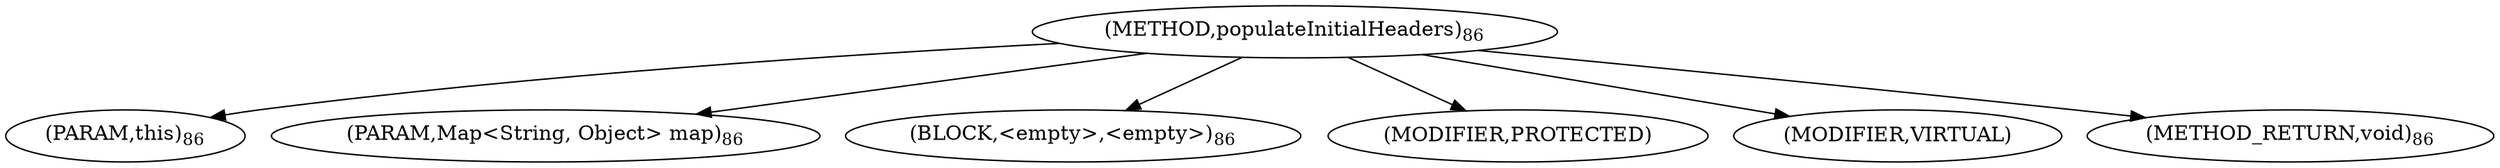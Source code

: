 digraph "populateInitialHeaders" {  
"156" [label = <(METHOD,populateInitialHeaders)<SUB>86</SUB>> ]
"157" [label = <(PARAM,this)<SUB>86</SUB>> ]
"158" [label = <(PARAM,Map&lt;String, Object&gt; map)<SUB>86</SUB>> ]
"159" [label = <(BLOCK,&lt;empty&gt;,&lt;empty&gt;)<SUB>86</SUB>> ]
"160" [label = <(MODIFIER,PROTECTED)> ]
"161" [label = <(MODIFIER,VIRTUAL)> ]
"162" [label = <(METHOD_RETURN,void)<SUB>86</SUB>> ]
  "156" -> "157" 
  "156" -> "158" 
  "156" -> "159" 
  "156" -> "160" 
  "156" -> "161" 
  "156" -> "162" 
}
